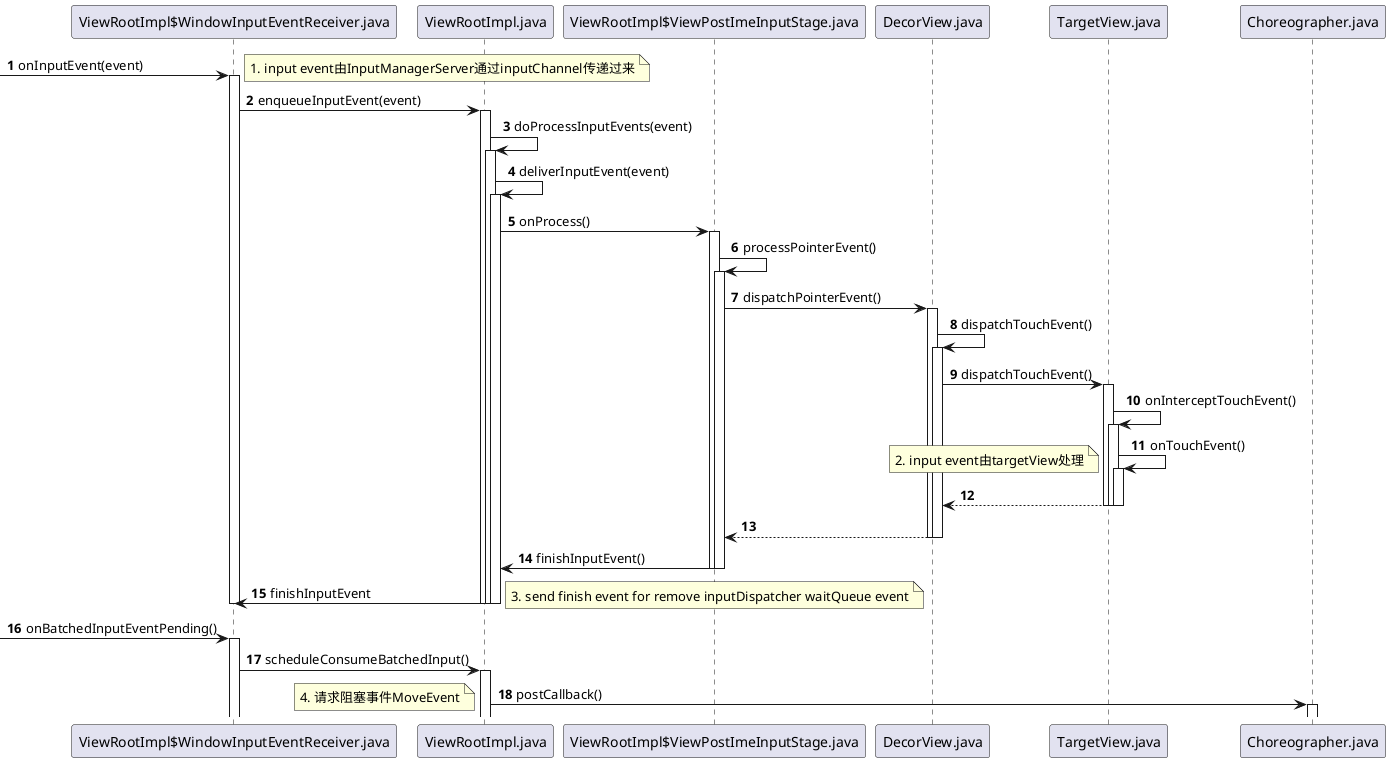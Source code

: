 @startuml
'https://plantuml.com/sequence-diagram

autonumber

 -> "ViewRootImpl$WindowInputEventReceiver.java": onInputEvent(event)
 note left:1. input event由InputManagerServer通过inputChannel传递过来

activate "ViewRootImpl$WindowInputEventReceiver.java"
"ViewRootImpl$WindowInputEventReceiver.java" -> ViewRootImpl.java: enqueueInputEvent(event)
activate ViewRootImpl.java
ViewRootImpl.java -> ViewRootImpl.java: doProcessInputEvents(event)
activate ViewRootImpl.java
ViewRootImpl.java -> ViewRootImpl.java: deliverInputEvent(event)
activate ViewRootImpl.java
ViewRootImpl.java -> "ViewRootImpl$ViewPostImeInputStage.java": onProcess()
activate  "ViewRootImpl$ViewPostImeInputStage.java"
"ViewRootImpl$ViewPostImeInputStage.java" -> "ViewRootImpl$ViewPostImeInputStage.java": processPointerEvent()
activate  "ViewRootImpl$ViewPostImeInputStage.java"
"ViewRootImpl$ViewPostImeInputStage.java" -> DecorView.java: dispatchPointerEvent()
activate  DecorView.java
DecorView.java -> DecorView.java: dispatchTouchEvent()
activate  DecorView.java
DecorView.java -> TargetView.java: dispatchTouchEvent()
activate  TargetView.java
TargetView.java -> TargetView.java: onInterceptTouchEvent()
activate  TargetView.java
TargetView.java -> TargetView.java: onTouchEvent()
activate  TargetView.java
note left:2. input event由targetView处理
TargetView.java --> DecorView.java:
deactivate  TargetView.java
deactivate  TargetView.java
deactivate  TargetView.java
DecorView.java --> "ViewRootImpl$ViewPostImeInputStage.java":

deactivate  DecorView.java
deactivate  DecorView.java

"ViewRootImpl$ViewPostImeInputStage.java" -> ViewRootImpl.java: finishInputEvent()
deactivate "ViewRootImpl$ViewPostImeInputStage.java"
deactivate "ViewRootImpl$ViewPostImeInputStage.java"
ViewRootImpl.java -> "ViewRootImpl$WindowInputEventReceiver.java":finishInputEvent
deactivate ViewRootImpl.java
deactivate ViewRootImpl.java
deactivate ViewRootImpl.java
note right:3. send finish event for remove inputDispatcher waitQueue event

deactivate "ViewRootImpl$WindowInputEventReceiver.java"

-> "ViewRootImpl$WindowInputEventReceiver.java":onBatchedInputEventPending()
activate "ViewRootImpl$WindowInputEventReceiver.java"
"ViewRootImpl$WindowInputEventReceiver.java"-> ViewRootImpl.java:scheduleConsumeBatchedInput()
activate ViewRootImpl.java

ViewRootImpl.java -> Choreographer.java:postCallback()
activate Choreographer.java
note left: 4. 请求阻塞事件MoveEvent

@enduml
